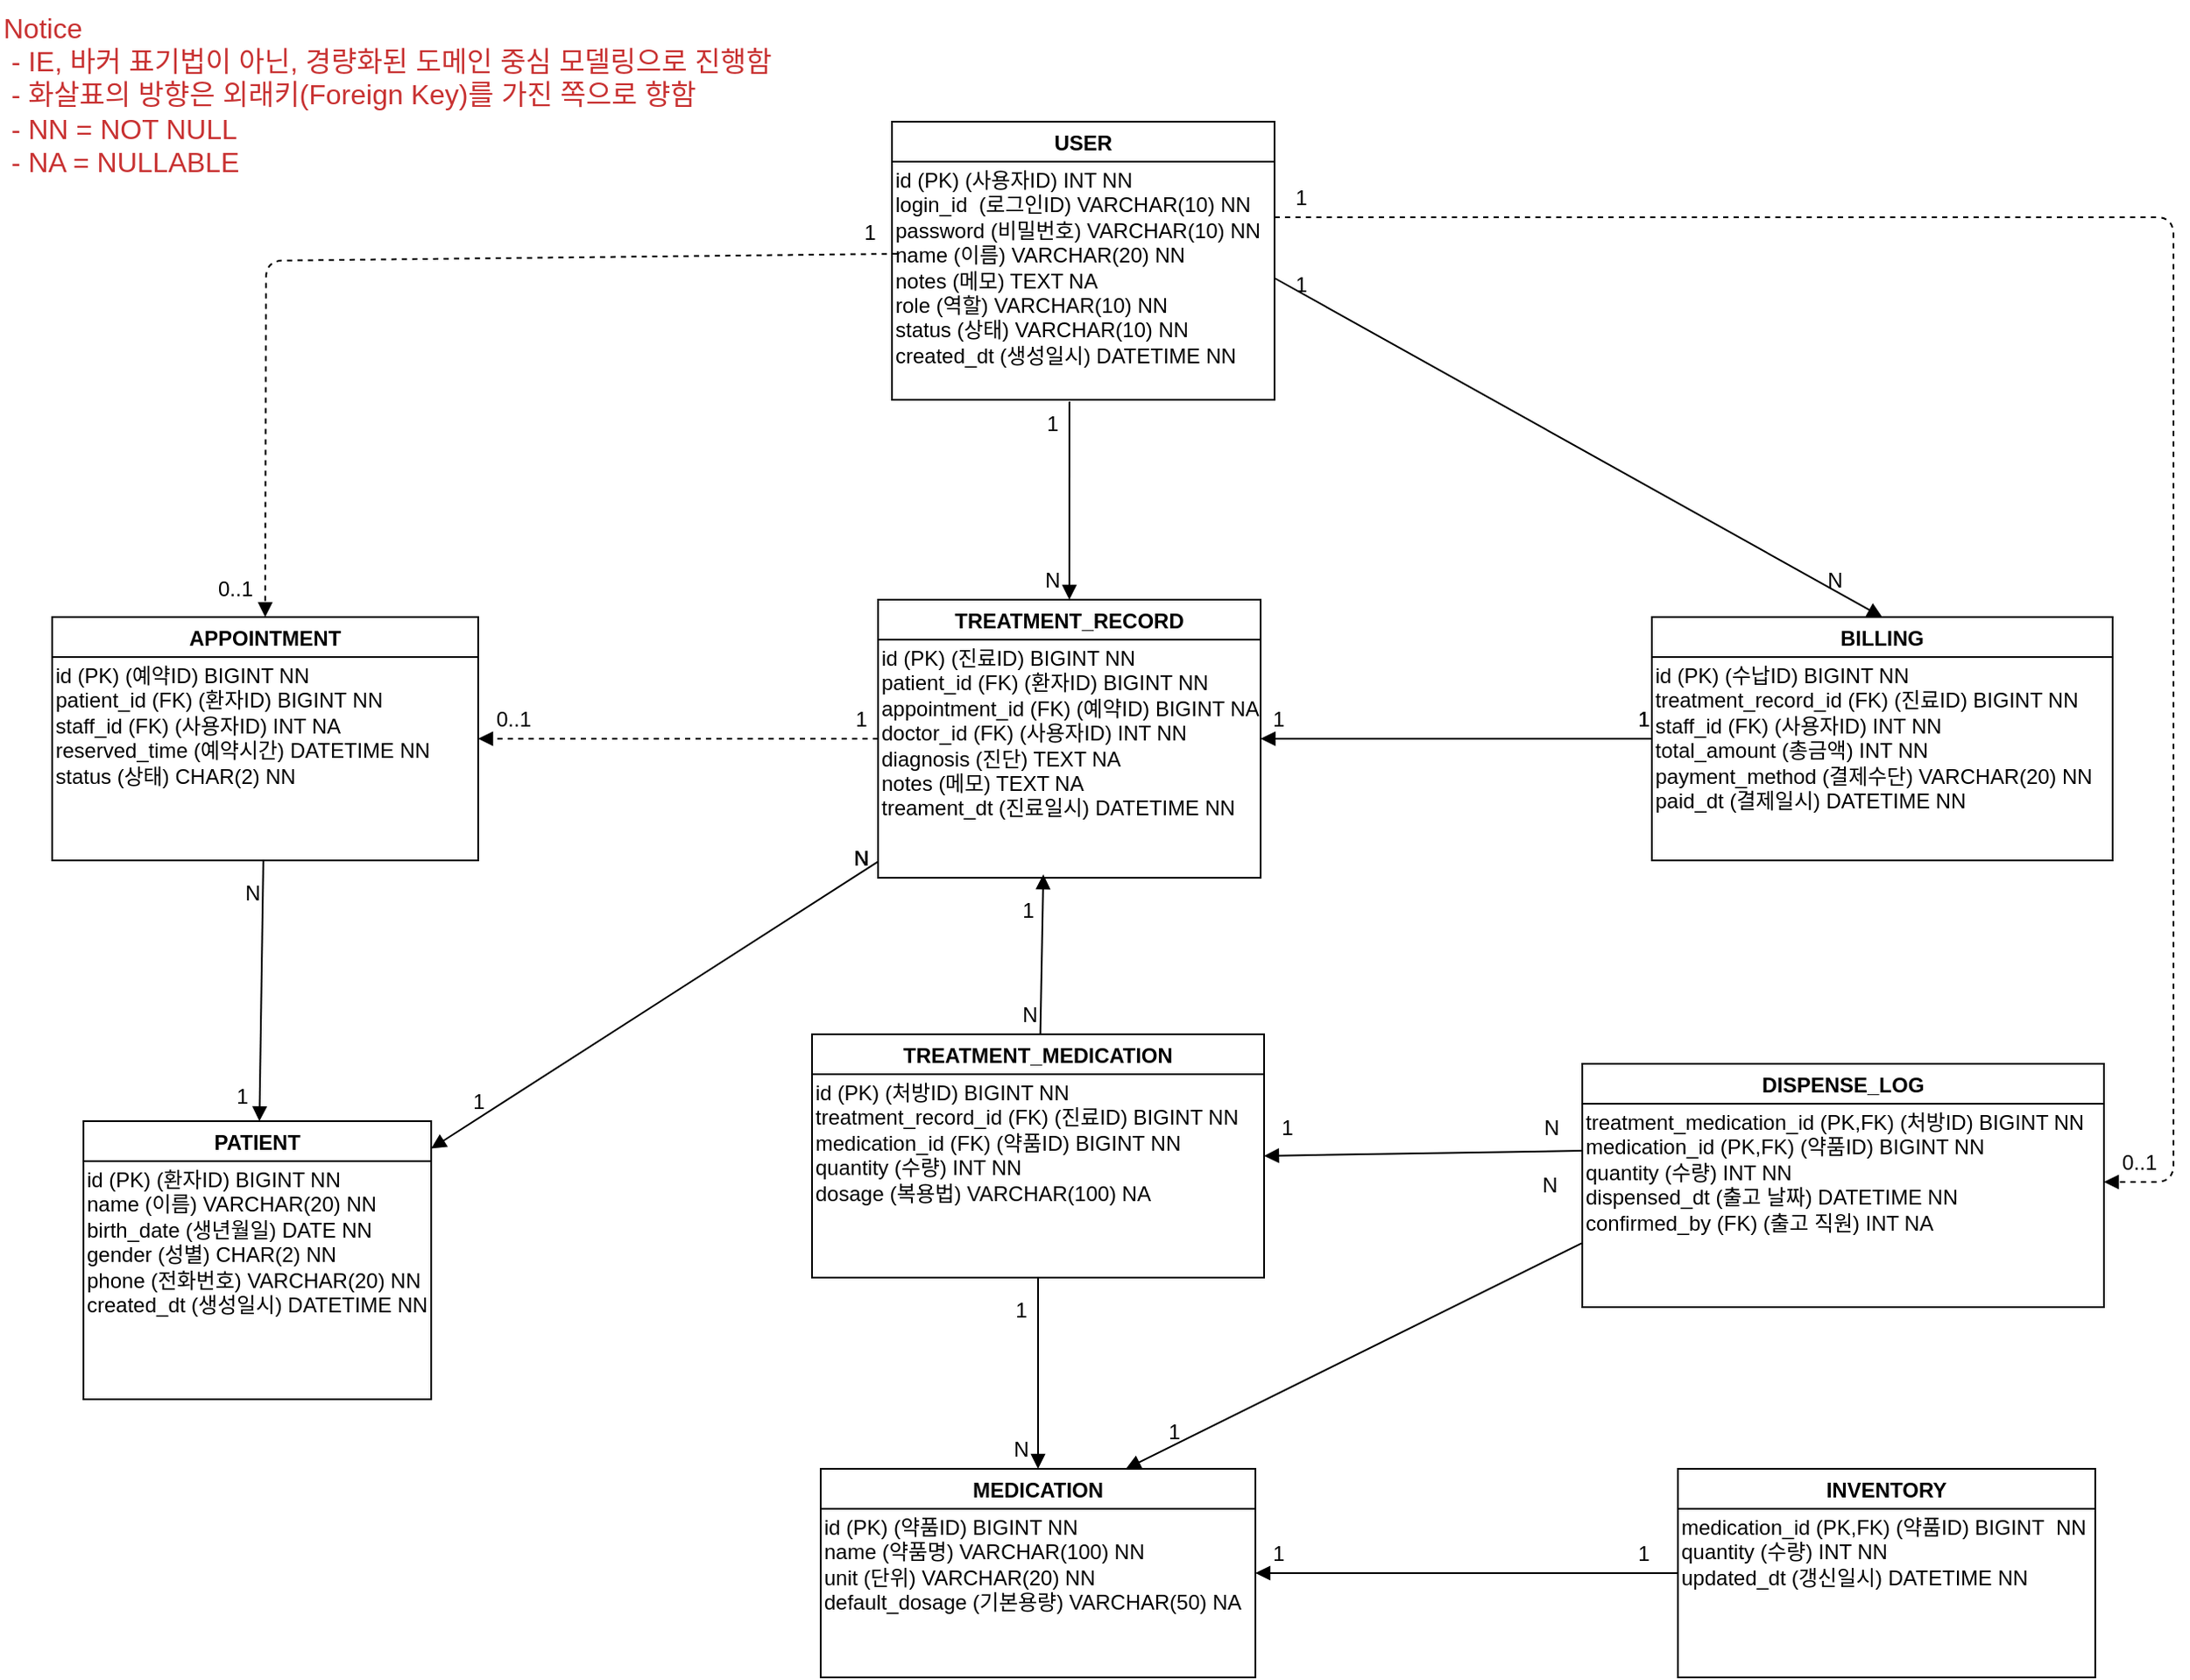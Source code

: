 <mxfile version="26.2.2">
  <diagram name="Medical ERP ERD" id="0">
    <mxGraphModel dx="1428" dy="2018" grid="1" gridSize="10" guides="1" tooltips="1" connect="1" arrows="1" fold="1" page="1" pageScale="1" pageWidth="827" pageHeight="1169" math="0" shadow="0">
      <root>
        <mxCell id="0" />
        <mxCell id="1" parent="0" />
        <mxCell id="patient" value="PATIENT" style="swimlane" parent="1" vertex="1">
          <mxGeometry x="88" y="385" width="200" height="160" as="geometry" />
        </mxCell>
        <mxCell id="patient_fields" value="id (PK) (환자ID)&amp;nbsp;BIGINT NN&lt;br&gt;name (이름) VARCHAR(20) NN&lt;br&gt;birth_date (생년월일)&amp;nbsp;DATE NN&lt;br&gt;gender (성별) CHAR(2) NN&lt;br&gt;phone (전화번호) VARCHAR(20) NN&lt;div&gt;created_dt (생성일시) DATETIME NN&lt;/div&gt;" style="text;html=1;whiteSpace=wrap;" parent="patient" vertex="1">
          <mxGeometry y="20" width="200" height="140" as="geometry" />
        </mxCell>
        <mxCell id="appointment" value="APPOINTMENT" style="swimlane" parent="1" vertex="1">
          <mxGeometry x="70" y="95" width="245" height="140" as="geometry" />
        </mxCell>
        <mxCell id="appointment_fields" value="id (PK) (예약ID)&amp;nbsp;BIGINT NN&lt;br&gt;patient_id (FK) (환자ID) BIGINT&amp;nbsp;NN&lt;div&gt;staff_id (FK) (사용자ID) INT NA&lt;br&gt;reserved_time (예약시간)&amp;nbsp;DATETIME NN&lt;br&gt;status (상태) CHAR(2) NN&lt;/div&gt;" style="text;html=1;whiteSpace=wrap;" parent="appointment" vertex="1">
          <mxGeometry y="20" width="240" height="120" as="geometry" />
        </mxCell>
        <mxCell id="visit" value="TREATMENT_RECORD" style="swimlane" parent="1" vertex="1">
          <mxGeometry x="545" y="85" width="220" height="160" as="geometry" />
        </mxCell>
        <mxCell id="visit_fields" value="id (PK) (진료ID)&amp;nbsp;BIGINT NN&lt;br&gt;patient_id (FK) (환자ID)&amp;nbsp;BIGINT NN&lt;br&gt;appointment_id (FK) (예약ID)&amp;nbsp;BIGINT NA&lt;div&gt;doctor_id (FK) (사용자ID) INT NN&lt;br&gt;diagnosis (진단) TEXT NA&lt;br&gt;notes (메모) TEXT NA&lt;br&gt;treament_dt (진료일시) DATETIME NN&lt;/div&gt;" style="text;html=1;whiteSpace=wrap;" parent="visit" vertex="1">
          <mxGeometry y="20" width="220" height="140" as="geometry" />
        </mxCell>
        <mxCell id="billing" value="BILLING" style="swimlane" parent="1" vertex="1">
          <mxGeometry x="990" y="95" width="265" height="140" as="geometry" />
        </mxCell>
        <mxCell id="billing_fields" value="id (PK) (수납ID)&amp;nbsp;BIGINT NN&lt;br&gt;treatment_record_id (FK) (진료ID)&amp;nbsp;BIGINT NN&lt;div&gt;staff_id (FK) (사용자ID) INT NN&lt;br&gt;total_amount (총금액) INT NN&lt;br&gt;payment_method (결제수단) VARCHAR(20) NN&lt;br&gt;paid_dt (결제일시) DATETIME NN&lt;/div&gt;" style="text;html=1;whiteSpace=wrap;" parent="billing" vertex="1">
          <mxGeometry y="20" width="260" height="120" as="geometry" />
        </mxCell>
        <mxCell id="medication" value="MEDICATION" style="swimlane" parent="1" vertex="1">
          <mxGeometry x="512" y="585" width="250" height="120" as="geometry" />
        </mxCell>
        <mxCell id="medication_fields" value="id (PK) (약품ID) BIGINT NN&lt;br&gt;name (약품명) VARCHAR(100) NN&lt;br&gt;unit (단위) VARCHAR(20) NN&lt;br&gt;default_dosage (기본용량) VARCHAR(50) NA" style="text;html=1;whiteSpace=wrap;" parent="medication" vertex="1">
          <mxGeometry y="20" width="250" height="100" as="geometry" />
        </mxCell>
        <mxCell id="visit_medication" value="TREATMENT_MEDICATION" style="swimlane" parent="1" vertex="1">
          <mxGeometry x="507" y="335" width="260" height="140" as="geometry" />
        </mxCell>
        <mxCell id="visit_medication_fields" value="id (PK) (처방ID) BIGINT NN&lt;br&gt;treatment_record_id (FK) (진료ID) BIGINT NN&lt;br&gt;medication_id (FK) (약품ID) BIGINT&amp;nbsp;NN&lt;br&gt;quantity (수량) INT NN&lt;br&gt;dosage (복용법) VARCHAR(100) NA" style="text;html=1;whiteSpace=wrap;" parent="visit_medication" vertex="1">
          <mxGeometry y="20" width="280" height="120" as="geometry" />
        </mxCell>
        <mxCell id="inventory" value="INVENTORY" style="swimlane" parent="1" vertex="1">
          <mxGeometry x="1005" y="585" width="240" height="120" as="geometry" />
        </mxCell>
        <mxCell id="inventory_fields" value="medication_id (PK,FK) (약품ID) BIGINT&amp;nbsp;&amp;nbsp;NN&lt;br&gt;quantity (수량) INT NN&lt;br&gt;updated_dt (갱신일시) DATETIME NN" style="text;html=1;whiteSpace=wrap;" parent="inventory" vertex="1">
          <mxGeometry y="20" width="240" height="100" as="geometry" />
        </mxCell>
        <mxCell id="e1" style="endArrow=block;" parent="1" source="appointment" target="patient" edge="1">
          <mxGeometry relative="1" as="geometry" />
        </mxCell>
        <mxCell id="l1" value="1" style="text;html=1;align=center;" parent="e1" vertex="1" connectable="0">
          <mxGeometry x="520" y="140" width="30" height="20" as="geometry" />
        </mxCell>
        <mxCell id="l2" value="N" style="text;html=1;align=center;" parent="e1" vertex="1" connectable="0">
          <mxGeometry x="617" y="310" width="30" height="20" as="geometry" />
        </mxCell>
        <mxCell id="e2" style="endArrow=block;" parent="1" source="visit" target="patient" edge="1">
          <mxGeometry relative="1" as="geometry" />
        </mxCell>
        <mxCell id="l3" value="1" style="text;html=1;align=center;" parent="e2" vertex="1" connectable="0">
          <mxGeometry x="300" y="360" width="30" height="20" as="geometry" />
        </mxCell>
        <mxCell id="l4" value="N" style="text;html=1;align=center;" parent="e2" vertex="1" connectable="0">
          <mxGeometry x="612" y="560" width="30" height="20" as="geometry" />
        </mxCell>
        <mxCell id="e3" style="endArrow=block;dashed=1;" parent="1" source="visit" target="appointment" edge="1">
          <mxGeometry relative="1" as="geometry" />
        </mxCell>
        <mxCell id="l5" value="0..1" style="text;html=1;align=center;" parent="e3" vertex="1" connectable="0">
          <mxGeometry x="320" y="140" width="30" height="20" as="geometry" />
        </mxCell>
        <mxCell id="l6" value="1" style="text;html=1;align=center;" parent="e3" vertex="1" connectable="0">
          <mxGeometry x="970" y="620" width="30" height="20" as="geometry" />
        </mxCell>
        <mxCell id="e4" style="endArrow=block;" parent="1" source="billing" target="visit" edge="1">
          <mxGeometry relative="1" as="geometry" />
        </mxCell>
        <mxCell id="l7" value="1" style="text;html=1;align=center;" parent="e4" vertex="1" connectable="0">
          <mxGeometry x="760" y="140" width="30" height="20" as="geometry" />
        </mxCell>
        <mxCell id="l8" value="1" style="text;html=1;align=center;" parent="e4" vertex="1" connectable="0">
          <mxGeometry x="760" y="620" width="30" height="20" as="geometry" />
        </mxCell>
        <mxCell id="e5" style="endArrow=block;entryX=0.432;entryY=0.986;entryDx=0;entryDy=0;entryPerimeter=0;" parent="1" source="visit_medication" target="visit_fields" edge="1">
          <mxGeometry relative="1" as="geometry" />
        </mxCell>
        <mxCell id="l9" value="1" style="text;html=1;align=center;" parent="e5" vertex="1" connectable="0">
          <mxGeometry x="970" y="140" width="30" height="20" as="geometry" />
        </mxCell>
        <mxCell id="l10" value="N" style="text;html=1;align=center;" parent="e5" vertex="1" connectable="0">
          <mxGeometry x="520" y="220" width="30" height="20" as="geometry" />
        </mxCell>
        <mxCell id="e6" style="endArrow=block;" parent="1" source="visit_medication" target="medication" edge="1">
          <mxGeometry relative="1" as="geometry" />
        </mxCell>
        <mxCell id="l11" value="1" style="text;html=1;align=center;" parent="e6" vertex="1" connectable="0">
          <mxGeometry x="616" y="250" width="30" height="20" as="geometry" />
        </mxCell>
        <mxCell id="l12" value="N" style="text;html=1;align=center;" parent="e6" vertex="1" connectable="0">
          <mxGeometry x="170" y="240" width="30" height="20" as="geometry" />
        </mxCell>
        <mxCell id="e7" style="endArrow=block;" parent="1" source="inventory" target="medication" edge="1">
          <mxGeometry relative="1" as="geometry" />
        </mxCell>
        <mxCell id="l13" value="1" style="text;html=1;align=center;" parent="e7" vertex="1" connectable="0">
          <mxGeometry x="612" y="480" width="30" height="20" as="geometry" />
        </mxCell>
        <mxCell id="l14" value="1" style="text;html=1;align=center;" parent="e7" vertex="1" connectable="0">
          <mxGeometry x="164" y="357" width="30" height="20" as="geometry" />
        </mxCell>
        <mxCell id="Wa7zNXzD32x-vM8ZxwML-1" value="&lt;div&gt;Notice&lt;/div&gt;&lt;div&gt;&amp;nbsp;- IE, 바커 표기법이 아닌, 경량화된 도메인 중심 모델링으로 진행함&lt;/div&gt;&amp;nbsp;- 화살표의 방향은 외래키(Foreign Key)를 가진 쪽으로 향함&lt;div&gt;&amp;nbsp;- NN = NOT NULL&lt;/div&gt;&lt;div&gt;&amp;nbsp;- NA = NULLABLE&lt;/div&gt;" style="text;whiteSpace=wrap;html=1;fontSize=16;fontColor=light-dark(#C83131,#EDEDED);" vertex="1" parent="1">
          <mxGeometry x="40" y="-260" width="480" height="40" as="geometry" />
        </mxCell>
        <mxCell id="Wa7zNXzD32x-vM8ZxwML-2" value="DISPENSE_LOG" style="swimlane" vertex="1" parent="1">
          <mxGeometry x="950" y="352" width="300" height="140" as="geometry" />
        </mxCell>
        <mxCell id="Wa7zNXzD32x-vM8ZxwML-3" value="treatment_medication_id (PK,FK) (처방ID) BIGINT NN&lt;br&gt;medication_id (PK,FK) (약품ID) BIGINT NN&lt;br&gt;quantity (수량) INT NN&lt;div&gt;dispensed_dt (출고 날짜) DATETIME NN&lt;/div&gt;&lt;div&gt;&lt;span style=&quot;background-color: transparent; color: light-dark(rgb(0, 0, 0), rgb(255, 255, 255));&quot;&gt;confirmed_by&lt;/span&gt;&amp;nbsp;(FK) (출고 직원) INT NA&lt;/div&gt;" style="text;html=1;whiteSpace=wrap;" vertex="1" parent="Wa7zNXzD32x-vM8ZxwML-2">
          <mxGeometry y="20" width="290" height="120" as="geometry" />
        </mxCell>
        <mxCell id="Wa7zNXzD32x-vM8ZxwML-4" style="endArrow=block;exitX=0;exitY=0.25;exitDx=0;exitDy=0;entryX=1;entryY=0.5;entryDx=0;entryDy=0;" edge="1" parent="1" source="Wa7zNXzD32x-vM8ZxwML-3" target="visit_medication">
          <mxGeometry relative="1" as="geometry">
            <mxPoint x="900" y="320" as="sourcePoint" />
            <mxPoint x="900" y="430" as="targetPoint" />
          </mxGeometry>
        </mxCell>
        <mxCell id="Wa7zNXzD32x-vM8ZxwML-7" style="endArrow=block;exitX=0;exitY=0.692;exitDx=0;exitDy=0;entryX=0.75;entryY=0;entryDx=0;entryDy=0;exitPerimeter=0;" edge="1" parent="1" source="Wa7zNXzD32x-vM8ZxwML-3">
          <mxGeometry relative="1" as="geometry">
            <mxPoint x="970" y="432" as="sourcePoint" />
            <mxPoint x="687.5" y="585" as="targetPoint" />
          </mxGeometry>
        </mxCell>
        <mxCell id="Wa7zNXzD32x-vM8ZxwML-10" value="1" style="text;html=1;align=center;" vertex="1" connectable="0" parent="1">
          <mxGeometry x="700" y="550" width="30" height="20" as="geometry" />
        </mxCell>
        <mxCell id="Wa7zNXzD32x-vM8ZxwML-11" value="N" style="text;html=1;align=center;" vertex="1" connectable="0" parent="1">
          <mxGeometry x="915.5" y="408" width="30" height="20" as="geometry" />
        </mxCell>
        <mxCell id="Wa7zNXzD32x-vM8ZxwML-12" value="1" style="text;html=1;align=center;" vertex="1" connectable="0" parent="1">
          <mxGeometry x="765" y="375" width="30" height="20" as="geometry" />
        </mxCell>
        <mxCell id="Wa7zNXzD32x-vM8ZxwML-13" value="N" style="text;html=1;align=center;" vertex="1" connectable="0" parent="1">
          <mxGeometry x="916.5" y="375" width="30" height="20" as="geometry" />
        </mxCell>
        <mxCell id="Wa7zNXzD32x-vM8ZxwML-14" value="USER" style="swimlane" vertex="1" parent="1">
          <mxGeometry x="553" y="-190" width="220" height="160" as="geometry" />
        </mxCell>
        <mxCell id="Wa7zNXzD32x-vM8ZxwML-15" value="id (PK) (사용자ID)&amp;nbsp;INT NN&amp;nbsp;&lt;br&gt;login_id&amp;nbsp; (로그인ID) VARCHAR(10) NN&lt;br&gt;password (비밀번호) VARCHAR(10) NN&lt;br&gt;name (이름) VARCHAR(20) NN&lt;br&gt;notes (메모) TEXT NA&lt;br&gt;role (역할) VARCHAR(10) NN&lt;div&gt;status (상태) VARCHAR(10) NN&lt;/div&gt;&lt;div&gt;created_dt (생성일시) DATETIME NN&lt;/div&gt;" style="text;html=1;whiteSpace=wrap;" vertex="1" parent="Wa7zNXzD32x-vM8ZxwML-14">
          <mxGeometry y="20" width="220" height="140" as="geometry" />
        </mxCell>
        <mxCell id="Wa7zNXzD32x-vM8ZxwML-16" style="endArrow=block;exitX=0.464;exitY=1.007;exitDx=0;exitDy=0;exitPerimeter=0;entryX=0.5;entryY=0;entryDx=0;entryDy=0;" edge="1" parent="1" source="Wa7zNXzD32x-vM8ZxwML-15" target="visit">
          <mxGeometry relative="1" as="geometry">
            <mxPoint x="510" y="80" as="sourcePoint" />
            <mxPoint x="510" y="-10" as="targetPoint" />
          </mxGeometry>
        </mxCell>
        <mxCell id="Wa7zNXzD32x-vM8ZxwML-17" value="1" style="text;html=1;align=center;" vertex="1" connectable="0" parent="Wa7zNXzD32x-vM8ZxwML-16">
          <mxGeometry x="970" y="140" width="30" height="20" as="geometry" />
        </mxCell>
        <mxCell id="Wa7zNXzD32x-vM8ZxwML-18" value="N" style="text;html=1;align=center;" vertex="1" connectable="0" parent="Wa7zNXzD32x-vM8ZxwML-16">
          <mxGeometry x="520" y="220" width="30" height="20" as="geometry" />
        </mxCell>
        <mxCell id="Wa7zNXzD32x-vM8ZxwML-20" value="1" style="text;html=1;align=center;" vertex="1" connectable="0" parent="1">
          <mxGeometry x="630" y="-30" width="30" height="20" as="geometry" />
        </mxCell>
        <mxCell id="Wa7zNXzD32x-vM8ZxwML-21" value="N" style="text;html=1;align=center;" vertex="1" connectable="0" parent="1">
          <mxGeometry x="630" y="60" width="30" height="20" as="geometry" />
        </mxCell>
        <mxCell id="Wa7zNXzD32x-vM8ZxwML-22" style="endArrow=block;exitX=1;exitY=0.5;exitDx=0;exitDy=0;entryX=0.5;entryY=0;entryDx=0;entryDy=0;" edge="1" parent="1" source="Wa7zNXzD32x-vM8ZxwML-15" target="billing">
          <mxGeometry relative="1" as="geometry">
            <mxPoint x="850" y="-114" as="sourcePoint" />
            <mxPoint x="850" as="targetPoint" />
          </mxGeometry>
        </mxCell>
        <mxCell id="Wa7zNXzD32x-vM8ZxwML-24" value="N" style="text;html=1;align=center;" vertex="1" connectable="0" parent="Wa7zNXzD32x-vM8ZxwML-22">
          <mxGeometry x="520" y="220" width="30" height="20" as="geometry" />
        </mxCell>
        <mxCell id="Wa7zNXzD32x-vM8ZxwML-25" value="1" style="text;html=1;align=center;" vertex="1" connectable="0" parent="1">
          <mxGeometry x="773" y="-110" width="30" height="20" as="geometry" />
        </mxCell>
        <mxCell id="Wa7zNXzD32x-vM8ZxwML-26" value="N" style="text;html=1;align=center;" vertex="1" connectable="0" parent="1">
          <mxGeometry x="1080" y="60" width="30" height="20" as="geometry" />
        </mxCell>
        <mxCell id="Wa7zNXzD32x-vM8ZxwML-27" style="endArrow=block;exitX=1;exitY=0.25;exitDx=0;exitDy=0;dashed=1;" edge="1" parent="1" source="Wa7zNXzD32x-vM8ZxwML-15">
          <mxGeometry relative="1" as="geometry">
            <mxPoint x="909" y="-150" as="sourcePoint" />
            <mxPoint x="1250" y="420" as="targetPoint" />
            <Array as="points">
              <mxPoint x="1290" y="-135" />
              <mxPoint x="1290" y="140" />
              <mxPoint x="1290" y="420" />
            </Array>
          </mxGeometry>
        </mxCell>
        <mxCell id="Wa7zNXzD32x-vM8ZxwML-29" value="N" style="text;html=1;align=center;" vertex="1" connectable="0" parent="Wa7zNXzD32x-vM8ZxwML-27">
          <mxGeometry x="520" y="220" width="30" height="20" as="geometry" />
        </mxCell>
        <mxCell id="Wa7zNXzD32x-vM8ZxwML-30" style="endArrow=block;exitX=0.014;exitY=0.4;exitDx=0;exitDy=0;exitPerimeter=0;entryX=0.5;entryY=0;entryDx=0;entryDy=0;dashed=1;" edge="1" parent="1" source="Wa7zNXzD32x-vM8ZxwML-15" target="appointment">
          <mxGeometry relative="1" as="geometry">
            <mxPoint x="545" y="-110" as="sourcePoint" />
            <mxPoint x="315" y="47" as="targetPoint" />
            <Array as="points">
              <mxPoint x="193" y="-110" />
            </Array>
          </mxGeometry>
        </mxCell>
        <mxCell id="Wa7zNXzD32x-vM8ZxwML-33" value="1" style="text;html=1;align=center;" vertex="1" connectable="0" parent="1">
          <mxGeometry x="525" y="-140" width="30" height="20" as="geometry" />
        </mxCell>
        <mxCell id="Wa7zNXzD32x-vM8ZxwML-35" value="1" style="text;html=1;align=center;" vertex="1" connectable="0" parent="1">
          <mxGeometry x="773" y="-160" width="30" height="20" as="geometry" />
        </mxCell>
        <mxCell id="Wa7zNXzD32x-vM8ZxwML-36" value="0..1" style="text;html=1;align=center;" vertex="1" connectable="0" parent="1">
          <mxGeometry x="1255" y="395" width="30" height="20" as="geometry" />
        </mxCell>
        <mxCell id="Wa7zNXzD32x-vM8ZxwML-37" value="0..1" style="text;html=1;align=center;" vertex="1" connectable="0" parent="1">
          <mxGeometry x="160" y="65" width="30" height="20" as="geometry" />
        </mxCell>
      </root>
    </mxGraphModel>
  </diagram>
</mxfile>
